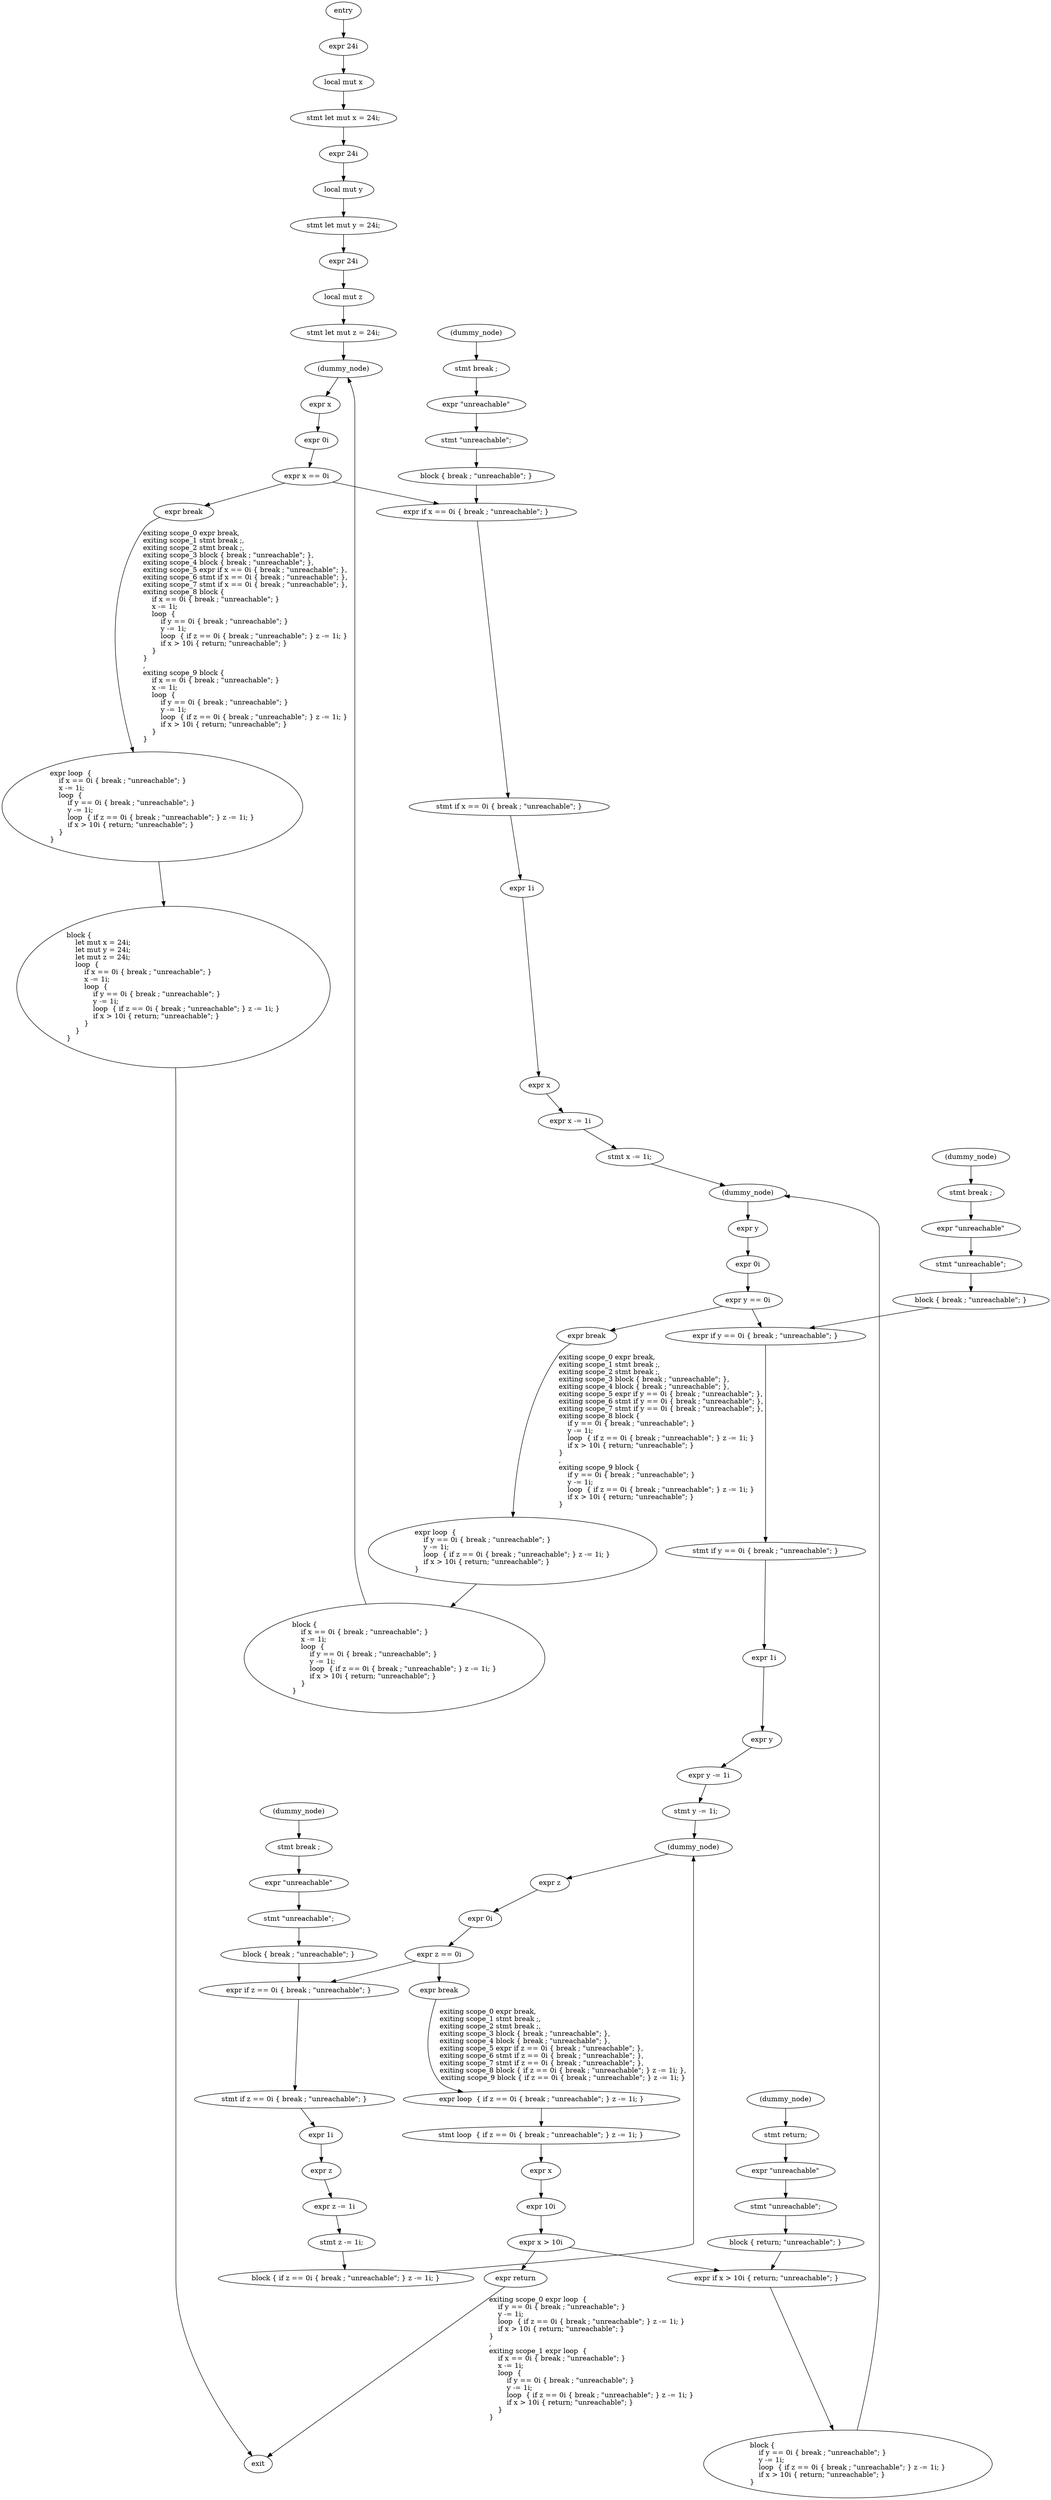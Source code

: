 digraph block {
    N0[label="entry"];
    N1[label="exit"];
    N2[label="expr 24i"];
    N3[label="local mut x"];
    N4[label="stmt let mut x = 24i;"];
    N5[label="expr 24i"];
    N6[label="local mut y"];
    N7[label="stmt let mut y = 24i;"];
    N8[label="expr 24i"];
    N9[label="local mut z"];
    N10[label="stmt let mut z = 24i;"];
    N11[label="(dummy_node)"];
    N12[label="expr loop  {\l    if x == 0i { break ; \"unreachable\"; }\l    x -= 1i;\l    loop  {\l        if y == 0i { break ; \"unreachable\"; }\l        y -= 1i;\l        loop  { if z == 0i { break ; \"unreachable\"; } z -= 1i; }\l        if x > 10i { return; \"unreachable\"; }\l    }\l}\l"];
    N13[label="expr x"];
    N14[label="expr 0i"];
    N15[label="expr x == 0i"];
    N16[label="expr break"];
    N17[label="(dummy_node)"];
    N18[label="stmt break ;"];
    N19[label="expr \"unreachable\""];
    N20[label="stmt \"unreachable\";"];
    N21[label="block { break ; \"unreachable\"; }"];
    N22[label="expr if x == 0i { break ; \"unreachable\"; }"];
    N23[label="stmt if x == 0i { break ; \"unreachable\"; }"];
    N24[label="expr 1i"];
    N25[label="expr x"];
    N26[label="expr x -= 1i"];
    N27[label="stmt x -= 1i;"];
    N28[label="(dummy_node)"];
    N29[label="expr loop  {\l    if y == 0i { break ; \"unreachable\"; }\l    y -= 1i;\l    loop  { if z == 0i { break ; \"unreachable\"; } z -= 1i; }\l    if x > 10i { return; \"unreachable\"; }\l}\l"];
    N30[label="expr y"];
    N31[label="expr 0i"];
    N32[label="expr y == 0i"];
    N33[label="expr break"];
    N34[label="(dummy_node)"];
    N35[label="stmt break ;"];
    N36[label="expr \"unreachable\""];
    N37[label="stmt \"unreachable\";"];
    N38[label="block { break ; \"unreachable\"; }"];
    N39[label="expr if y == 0i { break ; \"unreachable\"; }"];
    N40[label="stmt if y == 0i { break ; \"unreachable\"; }"];
    N41[label="expr 1i"];
    N42[label="expr y"];
    N43[label="expr y -= 1i"];
    N44[label="stmt y -= 1i;"];
    N45[label="(dummy_node)"];
    N46[label="expr loop  { if z == 0i { break ; \"unreachable\"; } z -= 1i; }"];
    N47[label="expr z"];
    N48[label="expr 0i"];
    N49[label="expr z == 0i"];
    N50[label="expr break"];
    N51[label="(dummy_node)"];
    N52[label="stmt break ;"];
    N53[label="expr \"unreachable\""];
    N54[label="stmt \"unreachable\";"];
    N55[label="block { break ; \"unreachable\"; }"];
    N56[label="expr if z == 0i { break ; \"unreachable\"; }"];
    N57[label="stmt if z == 0i { break ; \"unreachable\"; }"];
    N58[label="expr 1i"];
    N59[label="expr z"];
    N60[label="expr z -= 1i"];
    N61[label="stmt z -= 1i;"];
    N62[label="block { if z == 0i { break ; \"unreachable\"; } z -= 1i; }"];
    N63[label="stmt loop  { if z == 0i { break ; \"unreachable\"; } z -= 1i; }"];
    N64[label="expr x"];
    N65[label="expr 10i"];
    N66[label="expr x > 10i"];
    N67[label="expr return"];
    N68[label="(dummy_node)"];
    N69[label="stmt return;"];
    N70[label="expr \"unreachable\""];
    N71[label="stmt \"unreachable\";"];
    N72[label="block { return; \"unreachable\"; }"];
    N73[label="expr if x > 10i { return; \"unreachable\"; }"];
    N74[label="block {\l    if y == 0i { break ; \"unreachable\"; }\l    y -= 1i;\l    loop  { if z == 0i { break ; \"unreachable\"; } z -= 1i; }\l    if x > 10i { return; \"unreachable\"; }\l}\l"];
    N75[label="block {\l    if x == 0i { break ; \"unreachable\"; }\l    x -= 1i;\l    loop  {\l        if y == 0i { break ; \"unreachable\"; }\l        y -= 1i;\l        loop  { if z == 0i { break ; \"unreachable\"; } z -= 1i; }\l        if x > 10i { return; \"unreachable\"; }\l    }\l}\l"];
    N76[label="block {\l    let mut x = 24i;\l    let mut y = 24i;\l    let mut z = 24i;\l    loop  {\l        if x == 0i { break ; \"unreachable\"; }\l        x -= 1i;\l        loop  {\l            if y == 0i { break ; \"unreachable\"; }\l            y -= 1i;\l            loop  { if z == 0i { break ; \"unreachable\"; } z -= 1i; }\l            if x > 10i { return; \"unreachable\"; }\l        }\l    }\l}\l"];
    N0 -> N2;
    N2 -> N3;
    N3 -> N4;
    N4 -> N5;
    N5 -> N6;
    N6 -> N7;
    N7 -> N8;
    N8 -> N9;
    N9 -> N10;
    N10 -> N11;
    N11 -> N13;
    N13 -> N14;
    N14 -> N15;
    N15 -> N16;
    N16 -> N12[label="exiting scope_0 expr break,\lexiting scope_1 stmt break ;,\lexiting scope_2 stmt break ;,\lexiting scope_3 block { break ; \"unreachable\"; },\lexiting scope_4 block { break ; \"unreachable\"; },\lexiting scope_5 expr if x == 0i { break ; \"unreachable\"; },\lexiting scope_6 stmt if x == 0i { break ; \"unreachable\"; },\lexiting scope_7 stmt if x == 0i { break ; \"unreachable\"; },\lexiting scope_8 block {\l    if x == 0i { break ; \"unreachable\"; }\l    x -= 1i;\l    loop  {\l        if y == 0i { break ; \"unreachable\"; }\l        y -= 1i;\l        loop  { if z == 0i { break ; \"unreachable\"; } z -= 1i; }\l        if x > 10i { return; \"unreachable\"; }\l    }\l}\l,\lexiting scope_9 block {\l    if x == 0i { break ; \"unreachable\"; }\l    x -= 1i;\l    loop  {\l        if y == 0i { break ; \"unreachable\"; }\l        y -= 1i;\l        loop  { if z == 0i { break ; \"unreachable\"; } z -= 1i; }\l        if x > 10i { return; \"unreachable\"; }\l    }\l}\l"];
    N17 -> N18;
    N18 -> N19;
    N19 -> N20;
    N20 -> N21;
    N15 -> N22;
    N21 -> N22;
    N22 -> N23;
    N23 -> N24;
    N24 -> N25;
    N25 -> N26;
    N26 -> N27;
    N27 -> N28;
    N28 -> N30;
    N30 -> N31;
    N31 -> N32;
    N32 -> N33;
    N33 -> N29[label="exiting scope_0 expr break,\lexiting scope_1 stmt break ;,\lexiting scope_2 stmt break ;,\lexiting scope_3 block { break ; \"unreachable\"; },\lexiting scope_4 block { break ; \"unreachable\"; },\lexiting scope_5 expr if y == 0i { break ; \"unreachable\"; },\lexiting scope_6 stmt if y == 0i { break ; \"unreachable\"; },\lexiting scope_7 stmt if y == 0i { break ; \"unreachable\"; },\lexiting scope_8 block {\l    if y == 0i { break ; \"unreachable\"; }\l    y -= 1i;\l    loop  { if z == 0i { break ; \"unreachable\"; } z -= 1i; }\l    if x > 10i { return; \"unreachable\"; }\l}\l,\lexiting scope_9 block {\l    if y == 0i { break ; \"unreachable\"; }\l    y -= 1i;\l    loop  { if z == 0i { break ; \"unreachable\"; } z -= 1i; }\l    if x > 10i { return; \"unreachable\"; }\l}\l"];
    N34 -> N35;
    N35 -> N36;
    N36 -> N37;
    N37 -> N38;
    N32 -> N39;
    N38 -> N39;
    N39 -> N40;
    N40 -> N41;
    N41 -> N42;
    N42 -> N43;
    N43 -> N44;
    N44 -> N45;
    N45 -> N47;
    N47 -> N48;
    N48 -> N49;
    N49 -> N50;
    N50 -> N46[label="exiting scope_0 expr break,\lexiting scope_1 stmt break ;,\lexiting scope_2 stmt break ;,\lexiting scope_3 block { break ; \"unreachable\"; },\lexiting scope_4 block { break ; \"unreachable\"; },\lexiting scope_5 expr if z == 0i { break ; \"unreachable\"; },\lexiting scope_6 stmt if z == 0i { break ; \"unreachable\"; },\lexiting scope_7 stmt if z == 0i { break ; \"unreachable\"; },\lexiting scope_8 block { if z == 0i { break ; \"unreachable\"; } z -= 1i; },\lexiting scope_9 block { if z == 0i { break ; \"unreachable\"; } z -= 1i; }"];
    N51 -> N52;
    N52 -> N53;
    N53 -> N54;
    N54 -> N55;
    N49 -> N56;
    N55 -> N56;
    N56 -> N57;
    N57 -> N58;
    N58 -> N59;
    N59 -> N60;
    N60 -> N61;
    N61 -> N62;
    N62 -> N45;
    N46 -> N63;
    N63 -> N64;
    N64 -> N65;
    N65 -> N66;
    N66 -> N67;
    N67 -> N1[label="exiting scope_0 expr loop  {\l    if y == 0i { break ; \"unreachable\"; }\l    y -= 1i;\l    loop  { if z == 0i { break ; \"unreachable\"; } z -= 1i; }\l    if x > 10i { return; \"unreachable\"; }\l}\l,\lexiting scope_1 expr loop  {\l    if x == 0i { break ; \"unreachable\"; }\l    x -= 1i;\l    loop  {\l        if y == 0i { break ; \"unreachable\"; }\l        y -= 1i;\l        loop  { if z == 0i { break ; \"unreachable\"; } z -= 1i; }\l        if x > 10i { return; \"unreachable\"; }\l    }\l}\l"];
    N68 -> N69;
    N69 -> N70;
    N70 -> N71;
    N71 -> N72;
    N66 -> N73;
    N72 -> N73;
    N73 -> N74;
    N74 -> N28;
    N29 -> N75;
    N75 -> N11;
    N12 -> N76;
    N76 -> N1;
}
